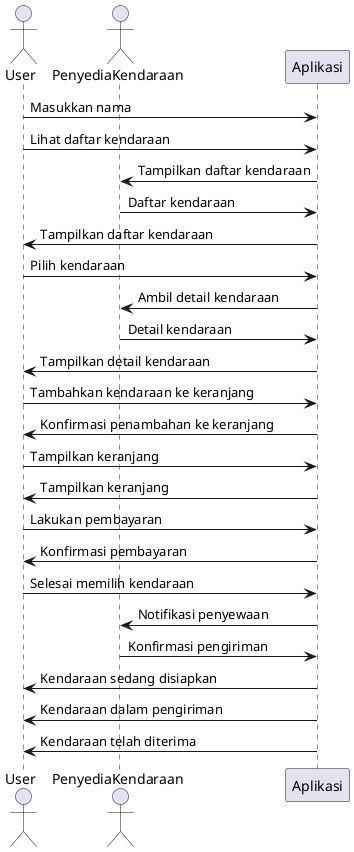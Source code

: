 @startuml
actor User
actor PenyediaKendaraan

User -> Aplikasi : Masukkan nama
User -> Aplikasi : Lihat daftar kendaraan
Aplikasi -> PenyediaKendaraan : Tampilkan daftar kendaraan
PenyediaKendaraan -> Aplikasi : Daftar kendaraan
Aplikasi -> User : Tampilkan daftar kendaraan

User -> Aplikasi : Pilih kendaraan
Aplikasi -> PenyediaKendaraan : Ambil detail kendaraan
PenyediaKendaraan -> Aplikasi : Detail kendaraan
Aplikasi -> User : Tampilkan detail kendaraan
User -> Aplikasi : Tambahkan kendaraan ke keranjang
Aplikasi -> User : Konfirmasi penambahan ke keranjang

User -> Aplikasi : Tampilkan keranjang
Aplikasi -> User : Tampilkan keranjang
User -> Aplikasi : Lakukan pembayaran
Aplikasi -> User : Konfirmasi pembayaran

User -> Aplikasi : Selesai memilih kendaraan
Aplikasi -> PenyediaKendaraan : Notifikasi penyewaan
PenyediaKendaraan -> Aplikasi : Konfirmasi pengiriman
Aplikasi -> User : Kendaraan sedang disiapkan
Aplikasi -> User : Kendaraan dalam pengiriman
Aplikasi -> User : Kendaraan telah diterima

@enduml
@startuml
actor User
actor PenyediaKendaraan

User -> Aplikasi : Masukkan nama
User -> Aplikasi : Lihat daftar kendaraan
Aplikasi -> PenyediaKendaraan : Tampilkan daftar kendaraan
PenyediaKendaraan -> Aplikasi : Daftar kendaraan
Aplikasi -> User : Tampilkan daftar kendaraan

User -> Aplikasi : Pilih kendaraan
Aplikasi -> PenyediaKendaraan : Ambil detail kendaraan
PenyediaKendaraan -> Aplikasi : Detail kendaraan
Aplikasi -> User : Tampilkan detail kendaraan
User -> Aplikasi : Tambahkan kendaraan ke keranjang
Aplikasi -> User : Konfirmasi penambahan ke keranjang

User -> Aplikasi : Tampilkan keranjang
Aplikasi -> User : Tampilkan keranjang
User -> Aplikasi : Lakukan pembayaran
Aplikasi -> User : Konfirmasi pembayaran

User -> Aplikasi : Selesai memilih kendaraan
Aplikasi -> PenyediaKendaraan : Notifikasi penyewaan
PenyediaKendaraan -> Aplikasi : Konfirmasi pengiriman
Aplikasi -> User : Kendaraan sedang disiapkan
Aplikasi -> User : Kendaraan dalam pengiriman
Aplikasi -> User : Kendaraan telah diterima

@enduml
